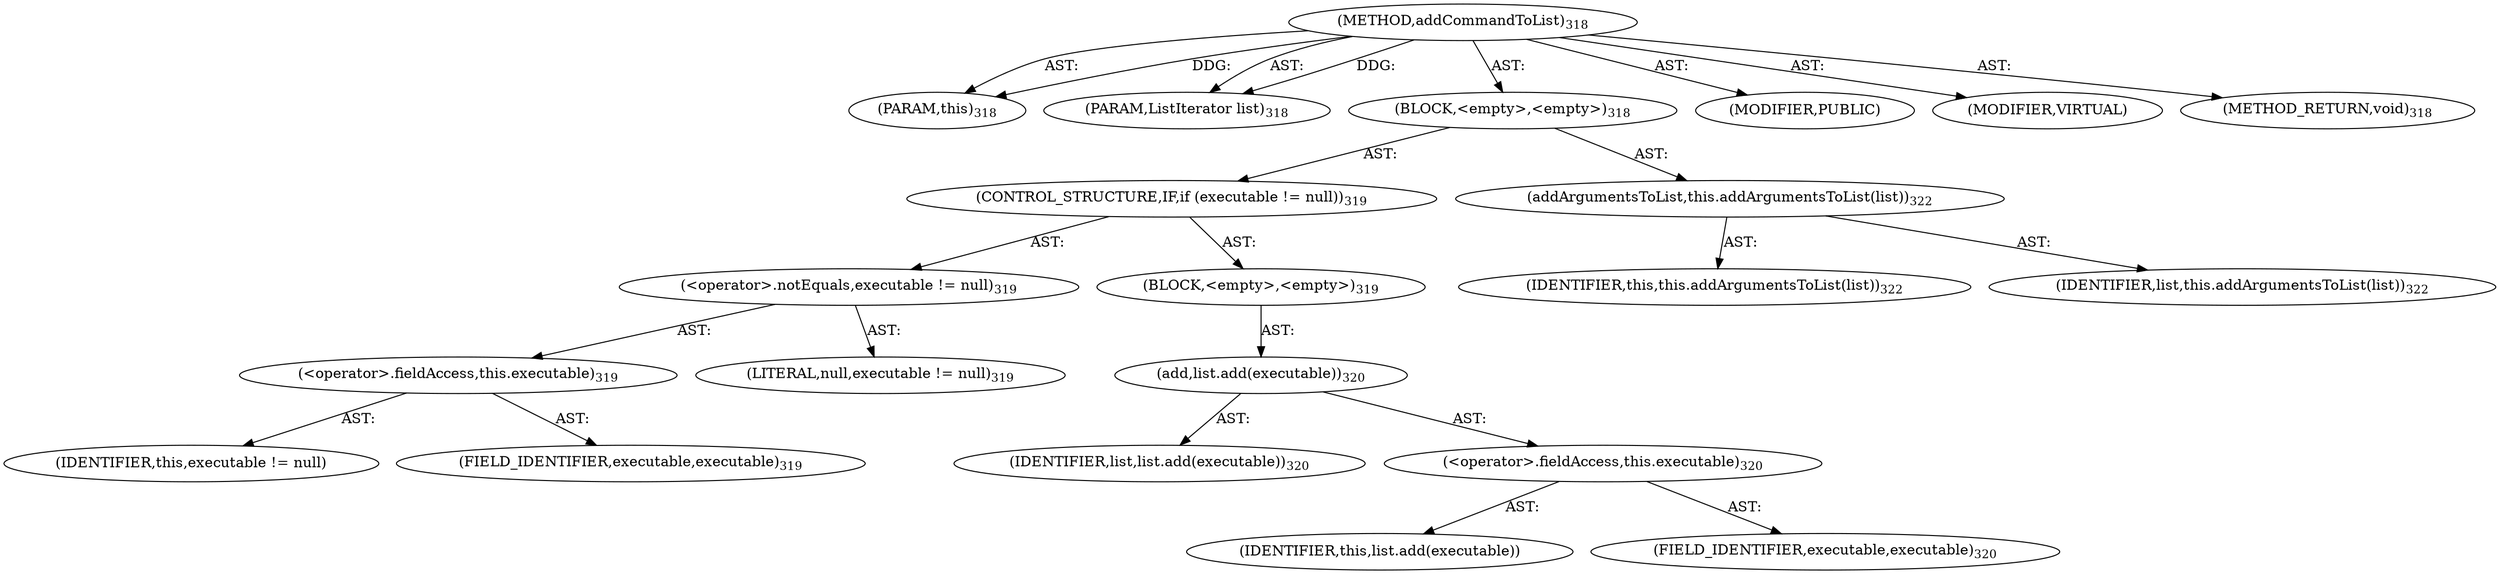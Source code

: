 digraph "addCommandToList" {  
"111669149713" [label = <(METHOD,addCommandToList)<SUB>318</SUB>> ]
"115964116999" [label = <(PARAM,this)<SUB>318</SUB>> ]
"115964117026" [label = <(PARAM,ListIterator list)<SUB>318</SUB>> ]
"25769803802" [label = <(BLOCK,&lt;empty&gt;,&lt;empty&gt;)<SUB>318</SUB>> ]
"47244640265" [label = <(CONTROL_STRUCTURE,IF,if (executable != null))<SUB>319</SUB>> ]
"30064771195" [label = <(&lt;operator&gt;.notEquals,executable != null)<SUB>319</SUB>> ]
"30064771196" [label = <(&lt;operator&gt;.fieldAccess,this.executable)<SUB>319</SUB>> ]
"68719476831" [label = <(IDENTIFIER,this,executable != null)> ]
"55834574882" [label = <(FIELD_IDENTIFIER,executable,executable)<SUB>319</SUB>> ]
"90194313236" [label = <(LITERAL,null,executable != null)<SUB>319</SUB>> ]
"25769803803" [label = <(BLOCK,&lt;empty&gt;,&lt;empty&gt;)<SUB>319</SUB>> ]
"30064771197" [label = <(add,list.add(executable))<SUB>320</SUB>> ]
"68719476832" [label = <(IDENTIFIER,list,list.add(executable))<SUB>320</SUB>> ]
"30064771198" [label = <(&lt;operator&gt;.fieldAccess,this.executable)<SUB>320</SUB>> ]
"68719476833" [label = <(IDENTIFIER,this,list.add(executable))> ]
"55834574883" [label = <(FIELD_IDENTIFIER,executable,executable)<SUB>320</SUB>> ]
"30064771199" [label = <(addArgumentsToList,this.addArgumentsToList(list))<SUB>322</SUB>> ]
"68719476744" [label = <(IDENTIFIER,this,this.addArgumentsToList(list))<SUB>322</SUB>> ]
"68719476834" [label = <(IDENTIFIER,list,this.addArgumentsToList(list))<SUB>322</SUB>> ]
"133143986218" [label = <(MODIFIER,PUBLIC)> ]
"133143986219" [label = <(MODIFIER,VIRTUAL)> ]
"128849018897" [label = <(METHOD_RETURN,void)<SUB>318</SUB>> ]
  "111669149713" -> "115964116999"  [ label = "AST: "] 
  "111669149713" -> "115964117026"  [ label = "AST: "] 
  "111669149713" -> "25769803802"  [ label = "AST: "] 
  "111669149713" -> "133143986218"  [ label = "AST: "] 
  "111669149713" -> "133143986219"  [ label = "AST: "] 
  "111669149713" -> "128849018897"  [ label = "AST: "] 
  "25769803802" -> "47244640265"  [ label = "AST: "] 
  "25769803802" -> "30064771199"  [ label = "AST: "] 
  "47244640265" -> "30064771195"  [ label = "AST: "] 
  "47244640265" -> "25769803803"  [ label = "AST: "] 
  "30064771195" -> "30064771196"  [ label = "AST: "] 
  "30064771195" -> "90194313236"  [ label = "AST: "] 
  "30064771196" -> "68719476831"  [ label = "AST: "] 
  "30064771196" -> "55834574882"  [ label = "AST: "] 
  "25769803803" -> "30064771197"  [ label = "AST: "] 
  "30064771197" -> "68719476832"  [ label = "AST: "] 
  "30064771197" -> "30064771198"  [ label = "AST: "] 
  "30064771198" -> "68719476833"  [ label = "AST: "] 
  "30064771198" -> "55834574883"  [ label = "AST: "] 
  "30064771199" -> "68719476744"  [ label = "AST: "] 
  "30064771199" -> "68719476834"  [ label = "AST: "] 
  "111669149713" -> "115964116999"  [ label = "DDG: "] 
  "111669149713" -> "115964117026"  [ label = "DDG: "] 
}
